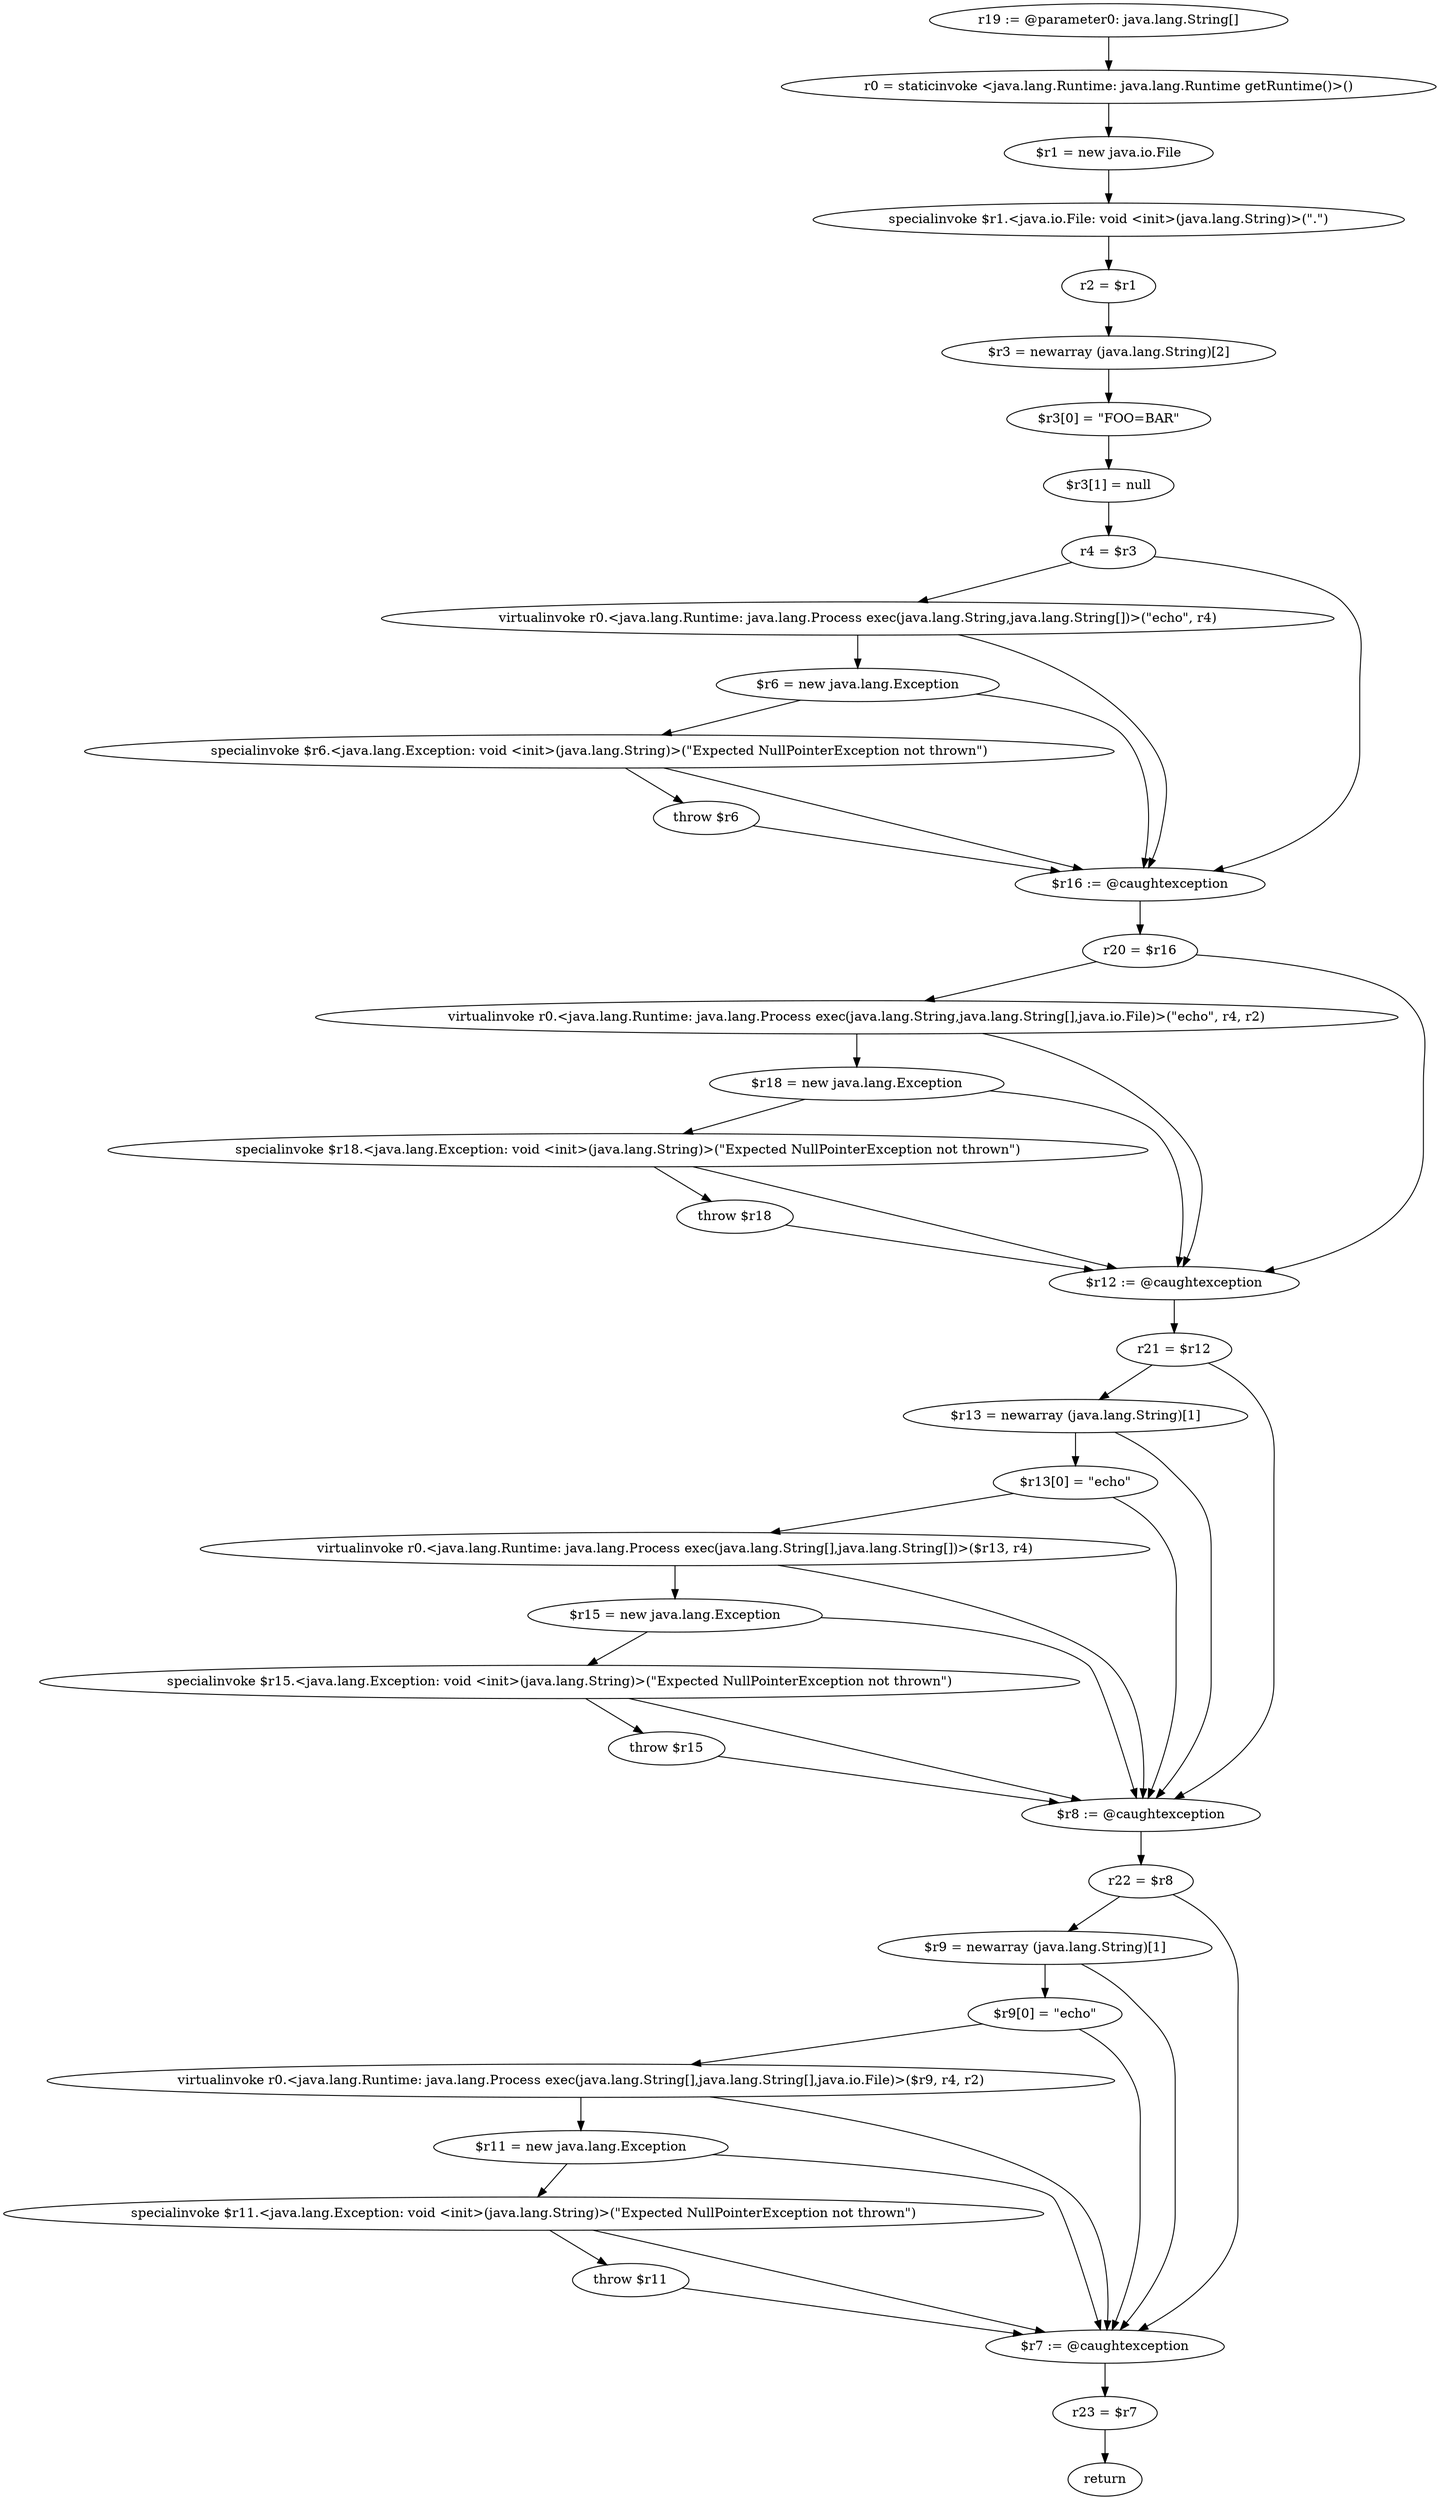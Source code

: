 digraph "unitGraph" {
    "r19 := @parameter0: java.lang.String[]"
    "r0 = staticinvoke <java.lang.Runtime: java.lang.Runtime getRuntime()>()"
    "$r1 = new java.io.File"
    "specialinvoke $r1.<java.io.File: void <init>(java.lang.String)>(\".\")"
    "r2 = $r1"
    "$r3 = newarray (java.lang.String)[2]"
    "$r3[0] = \"FOO=BAR\""
    "$r3[1] = null"
    "r4 = $r3"
    "virtualinvoke r0.<java.lang.Runtime: java.lang.Process exec(java.lang.String,java.lang.String[])>(\"echo\", r4)"
    "$r6 = new java.lang.Exception"
    "specialinvoke $r6.<java.lang.Exception: void <init>(java.lang.String)>(\"Expected NullPointerException not thrown\")"
    "throw $r6"
    "$r16 := @caughtexception"
    "r20 = $r16"
    "virtualinvoke r0.<java.lang.Runtime: java.lang.Process exec(java.lang.String,java.lang.String[],java.io.File)>(\"echo\", r4, r2)"
    "$r18 = new java.lang.Exception"
    "specialinvoke $r18.<java.lang.Exception: void <init>(java.lang.String)>(\"Expected NullPointerException not thrown\")"
    "throw $r18"
    "$r12 := @caughtexception"
    "r21 = $r12"
    "$r13 = newarray (java.lang.String)[1]"
    "$r13[0] = \"echo\""
    "virtualinvoke r0.<java.lang.Runtime: java.lang.Process exec(java.lang.String[],java.lang.String[])>($r13, r4)"
    "$r15 = new java.lang.Exception"
    "specialinvoke $r15.<java.lang.Exception: void <init>(java.lang.String)>(\"Expected NullPointerException not thrown\")"
    "throw $r15"
    "$r8 := @caughtexception"
    "r22 = $r8"
    "$r9 = newarray (java.lang.String)[1]"
    "$r9[0] = \"echo\""
    "virtualinvoke r0.<java.lang.Runtime: java.lang.Process exec(java.lang.String[],java.lang.String[],java.io.File)>($r9, r4, r2)"
    "$r11 = new java.lang.Exception"
    "specialinvoke $r11.<java.lang.Exception: void <init>(java.lang.String)>(\"Expected NullPointerException not thrown\")"
    "throw $r11"
    "$r7 := @caughtexception"
    "r23 = $r7"
    "return"
    "r19 := @parameter0: java.lang.String[]"->"r0 = staticinvoke <java.lang.Runtime: java.lang.Runtime getRuntime()>()";
    "r0 = staticinvoke <java.lang.Runtime: java.lang.Runtime getRuntime()>()"->"$r1 = new java.io.File";
    "$r1 = new java.io.File"->"specialinvoke $r1.<java.io.File: void <init>(java.lang.String)>(\".\")";
    "specialinvoke $r1.<java.io.File: void <init>(java.lang.String)>(\".\")"->"r2 = $r1";
    "r2 = $r1"->"$r3 = newarray (java.lang.String)[2]";
    "$r3 = newarray (java.lang.String)[2]"->"$r3[0] = \"FOO=BAR\"";
    "$r3[0] = \"FOO=BAR\""->"$r3[1] = null";
    "$r3[1] = null"->"r4 = $r3";
    "r4 = $r3"->"virtualinvoke r0.<java.lang.Runtime: java.lang.Process exec(java.lang.String,java.lang.String[])>(\"echo\", r4)";
    "r4 = $r3"->"$r16 := @caughtexception";
    "virtualinvoke r0.<java.lang.Runtime: java.lang.Process exec(java.lang.String,java.lang.String[])>(\"echo\", r4)"->"$r6 = new java.lang.Exception";
    "virtualinvoke r0.<java.lang.Runtime: java.lang.Process exec(java.lang.String,java.lang.String[])>(\"echo\", r4)"->"$r16 := @caughtexception";
    "$r6 = new java.lang.Exception"->"specialinvoke $r6.<java.lang.Exception: void <init>(java.lang.String)>(\"Expected NullPointerException not thrown\")";
    "$r6 = new java.lang.Exception"->"$r16 := @caughtexception";
    "specialinvoke $r6.<java.lang.Exception: void <init>(java.lang.String)>(\"Expected NullPointerException not thrown\")"->"throw $r6";
    "specialinvoke $r6.<java.lang.Exception: void <init>(java.lang.String)>(\"Expected NullPointerException not thrown\")"->"$r16 := @caughtexception";
    "throw $r6"->"$r16 := @caughtexception";
    "$r16 := @caughtexception"->"r20 = $r16";
    "r20 = $r16"->"virtualinvoke r0.<java.lang.Runtime: java.lang.Process exec(java.lang.String,java.lang.String[],java.io.File)>(\"echo\", r4, r2)";
    "r20 = $r16"->"$r12 := @caughtexception";
    "virtualinvoke r0.<java.lang.Runtime: java.lang.Process exec(java.lang.String,java.lang.String[],java.io.File)>(\"echo\", r4, r2)"->"$r18 = new java.lang.Exception";
    "virtualinvoke r0.<java.lang.Runtime: java.lang.Process exec(java.lang.String,java.lang.String[],java.io.File)>(\"echo\", r4, r2)"->"$r12 := @caughtexception";
    "$r18 = new java.lang.Exception"->"specialinvoke $r18.<java.lang.Exception: void <init>(java.lang.String)>(\"Expected NullPointerException not thrown\")";
    "$r18 = new java.lang.Exception"->"$r12 := @caughtexception";
    "specialinvoke $r18.<java.lang.Exception: void <init>(java.lang.String)>(\"Expected NullPointerException not thrown\")"->"throw $r18";
    "specialinvoke $r18.<java.lang.Exception: void <init>(java.lang.String)>(\"Expected NullPointerException not thrown\")"->"$r12 := @caughtexception";
    "throw $r18"->"$r12 := @caughtexception";
    "$r12 := @caughtexception"->"r21 = $r12";
    "r21 = $r12"->"$r13 = newarray (java.lang.String)[1]";
    "r21 = $r12"->"$r8 := @caughtexception";
    "$r13 = newarray (java.lang.String)[1]"->"$r13[0] = \"echo\"";
    "$r13 = newarray (java.lang.String)[1]"->"$r8 := @caughtexception";
    "$r13[0] = \"echo\""->"virtualinvoke r0.<java.lang.Runtime: java.lang.Process exec(java.lang.String[],java.lang.String[])>($r13, r4)";
    "$r13[0] = \"echo\""->"$r8 := @caughtexception";
    "virtualinvoke r0.<java.lang.Runtime: java.lang.Process exec(java.lang.String[],java.lang.String[])>($r13, r4)"->"$r15 = new java.lang.Exception";
    "virtualinvoke r0.<java.lang.Runtime: java.lang.Process exec(java.lang.String[],java.lang.String[])>($r13, r4)"->"$r8 := @caughtexception";
    "$r15 = new java.lang.Exception"->"specialinvoke $r15.<java.lang.Exception: void <init>(java.lang.String)>(\"Expected NullPointerException not thrown\")";
    "$r15 = new java.lang.Exception"->"$r8 := @caughtexception";
    "specialinvoke $r15.<java.lang.Exception: void <init>(java.lang.String)>(\"Expected NullPointerException not thrown\")"->"throw $r15";
    "specialinvoke $r15.<java.lang.Exception: void <init>(java.lang.String)>(\"Expected NullPointerException not thrown\")"->"$r8 := @caughtexception";
    "throw $r15"->"$r8 := @caughtexception";
    "$r8 := @caughtexception"->"r22 = $r8";
    "r22 = $r8"->"$r9 = newarray (java.lang.String)[1]";
    "r22 = $r8"->"$r7 := @caughtexception";
    "$r9 = newarray (java.lang.String)[1]"->"$r9[0] = \"echo\"";
    "$r9 = newarray (java.lang.String)[1]"->"$r7 := @caughtexception";
    "$r9[0] = \"echo\""->"virtualinvoke r0.<java.lang.Runtime: java.lang.Process exec(java.lang.String[],java.lang.String[],java.io.File)>($r9, r4, r2)";
    "$r9[0] = \"echo\""->"$r7 := @caughtexception";
    "virtualinvoke r0.<java.lang.Runtime: java.lang.Process exec(java.lang.String[],java.lang.String[],java.io.File)>($r9, r4, r2)"->"$r11 = new java.lang.Exception";
    "virtualinvoke r0.<java.lang.Runtime: java.lang.Process exec(java.lang.String[],java.lang.String[],java.io.File)>($r9, r4, r2)"->"$r7 := @caughtexception";
    "$r11 = new java.lang.Exception"->"specialinvoke $r11.<java.lang.Exception: void <init>(java.lang.String)>(\"Expected NullPointerException not thrown\")";
    "$r11 = new java.lang.Exception"->"$r7 := @caughtexception";
    "specialinvoke $r11.<java.lang.Exception: void <init>(java.lang.String)>(\"Expected NullPointerException not thrown\")"->"throw $r11";
    "specialinvoke $r11.<java.lang.Exception: void <init>(java.lang.String)>(\"Expected NullPointerException not thrown\")"->"$r7 := @caughtexception";
    "throw $r11"->"$r7 := @caughtexception";
    "$r7 := @caughtexception"->"r23 = $r7";
    "r23 = $r7"->"return";
}
